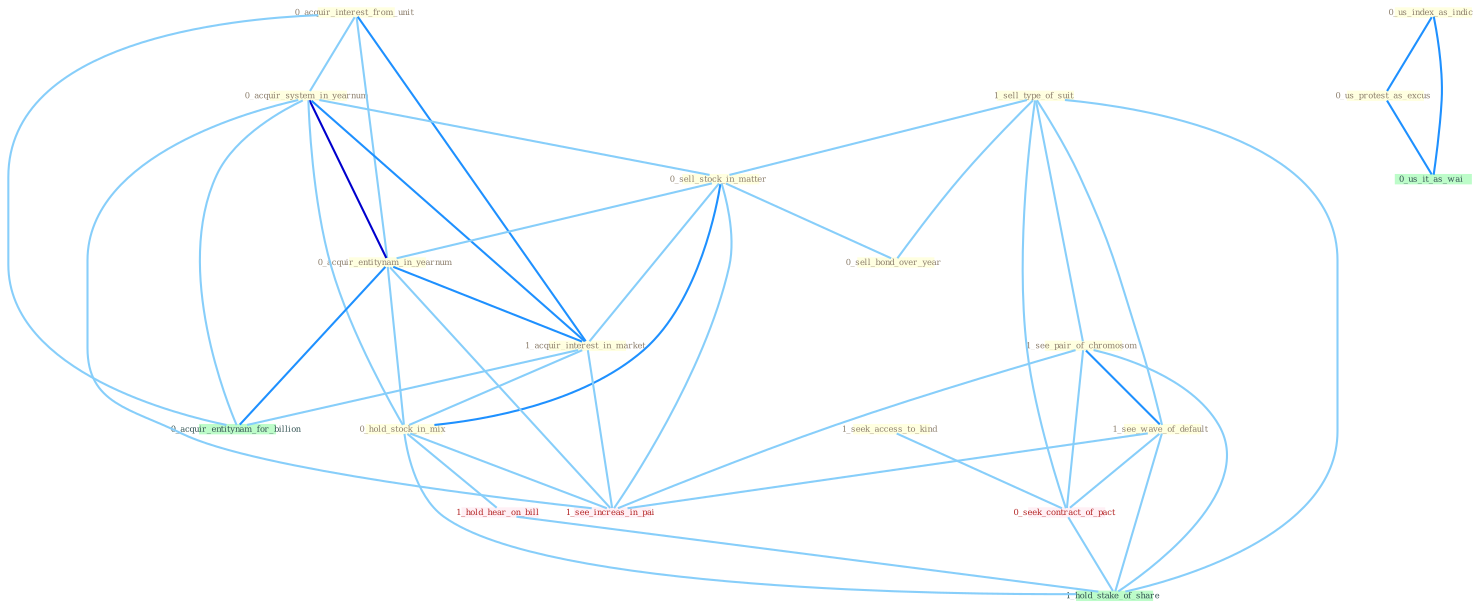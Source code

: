 Graph G{ 
    node
    [shape=polygon,style=filled,width=.5,height=.06,color="#BDFCC9",fixedsize=true,fontsize=4,
    fontcolor="#2f4f4f"];
    {node
    [color="#ffffe0", fontcolor="#8b7d6b"] "1_seek_access_to_kind " "0_acquir_interest_from_unit " "1_sell_type_of_suit " "1_see_pair_of_chromosom " "0_acquir_system_in_yearnum " "0_sell_stock_in_matter " "0_us_index_as_indic " "0_acquir_entitynam_in_yearnum " "0_sell_bond_over_year " "0_us_protest_as_excus " "1_acquir_interest_in_market " "0_hold_stock_in_mix " "1_see_wave_of_default "}
{node [color="#fff0f5", fontcolor="#b22222"] "0_seek_contract_of_pact " "1_see_increas_in_pai " "1_hold_hear_on_bill "}
edge [color="#B0E2FF"];

	"1_seek_access_to_kind " -- "0_seek_contract_of_pact " [w="1", color="#87cefa" ];
	"0_acquir_interest_from_unit " -- "0_acquir_system_in_yearnum " [w="1", color="#87cefa" ];
	"0_acquir_interest_from_unit " -- "0_acquir_entitynam_in_yearnum " [w="1", color="#87cefa" ];
	"0_acquir_interest_from_unit " -- "1_acquir_interest_in_market " [w="2", color="#1e90ff" , len=0.8];
	"0_acquir_interest_from_unit " -- "0_acquir_entitynam_for_billion " [w="1", color="#87cefa" ];
	"1_sell_type_of_suit " -- "1_see_pair_of_chromosom " [w="1", color="#87cefa" ];
	"1_sell_type_of_suit " -- "0_sell_stock_in_matter " [w="1", color="#87cefa" ];
	"1_sell_type_of_suit " -- "0_sell_bond_over_year " [w="1", color="#87cefa" ];
	"1_sell_type_of_suit " -- "1_see_wave_of_default " [w="1", color="#87cefa" ];
	"1_sell_type_of_suit " -- "0_seek_contract_of_pact " [w="1", color="#87cefa" ];
	"1_sell_type_of_suit " -- "1_hold_stake_of_share " [w="1", color="#87cefa" ];
	"1_see_pair_of_chromosom " -- "1_see_wave_of_default " [w="2", color="#1e90ff" , len=0.8];
	"1_see_pair_of_chromosom " -- "0_seek_contract_of_pact " [w="1", color="#87cefa" ];
	"1_see_pair_of_chromosom " -- "1_see_increas_in_pai " [w="1", color="#87cefa" ];
	"1_see_pair_of_chromosom " -- "1_hold_stake_of_share " [w="1", color="#87cefa" ];
	"0_acquir_system_in_yearnum " -- "0_sell_stock_in_matter " [w="1", color="#87cefa" ];
	"0_acquir_system_in_yearnum " -- "0_acquir_entitynam_in_yearnum " [w="3", color="#0000cd" , len=0.6];
	"0_acquir_system_in_yearnum " -- "1_acquir_interest_in_market " [w="2", color="#1e90ff" , len=0.8];
	"0_acquir_system_in_yearnum " -- "0_hold_stock_in_mix " [w="1", color="#87cefa" ];
	"0_acquir_system_in_yearnum " -- "0_acquir_entitynam_for_billion " [w="1", color="#87cefa" ];
	"0_acquir_system_in_yearnum " -- "1_see_increas_in_pai " [w="1", color="#87cefa" ];
	"0_sell_stock_in_matter " -- "0_acquir_entitynam_in_yearnum " [w="1", color="#87cefa" ];
	"0_sell_stock_in_matter " -- "0_sell_bond_over_year " [w="1", color="#87cefa" ];
	"0_sell_stock_in_matter " -- "1_acquir_interest_in_market " [w="1", color="#87cefa" ];
	"0_sell_stock_in_matter " -- "0_hold_stock_in_mix " [w="2", color="#1e90ff" , len=0.8];
	"0_sell_stock_in_matter " -- "1_see_increas_in_pai " [w="1", color="#87cefa" ];
	"0_us_index_as_indic " -- "0_us_protest_as_excus " [w="2", color="#1e90ff" , len=0.8];
	"0_us_index_as_indic " -- "0_us_it_as_wai " [w="2", color="#1e90ff" , len=0.8];
	"0_acquir_entitynam_in_yearnum " -- "1_acquir_interest_in_market " [w="2", color="#1e90ff" , len=0.8];
	"0_acquir_entitynam_in_yearnum " -- "0_hold_stock_in_mix " [w="1", color="#87cefa" ];
	"0_acquir_entitynam_in_yearnum " -- "0_acquir_entitynam_for_billion " [w="2", color="#1e90ff" , len=0.8];
	"0_acquir_entitynam_in_yearnum " -- "1_see_increas_in_pai " [w="1", color="#87cefa" ];
	"0_us_protest_as_excus " -- "0_us_it_as_wai " [w="2", color="#1e90ff" , len=0.8];
	"1_acquir_interest_in_market " -- "0_hold_stock_in_mix " [w="1", color="#87cefa" ];
	"1_acquir_interest_in_market " -- "0_acquir_entitynam_for_billion " [w="1", color="#87cefa" ];
	"1_acquir_interest_in_market " -- "1_see_increas_in_pai " [w="1", color="#87cefa" ];
	"0_hold_stock_in_mix " -- "1_see_increas_in_pai " [w="1", color="#87cefa" ];
	"0_hold_stock_in_mix " -- "1_hold_hear_on_bill " [w="1", color="#87cefa" ];
	"0_hold_stock_in_mix " -- "1_hold_stake_of_share " [w="1", color="#87cefa" ];
	"1_see_wave_of_default " -- "0_seek_contract_of_pact " [w="1", color="#87cefa" ];
	"1_see_wave_of_default " -- "1_see_increas_in_pai " [w="1", color="#87cefa" ];
	"1_see_wave_of_default " -- "1_hold_stake_of_share " [w="1", color="#87cefa" ];
	"0_seek_contract_of_pact " -- "1_hold_stake_of_share " [w="1", color="#87cefa" ];
	"1_hold_hear_on_bill " -- "1_hold_stake_of_share " [w="1", color="#87cefa" ];
}